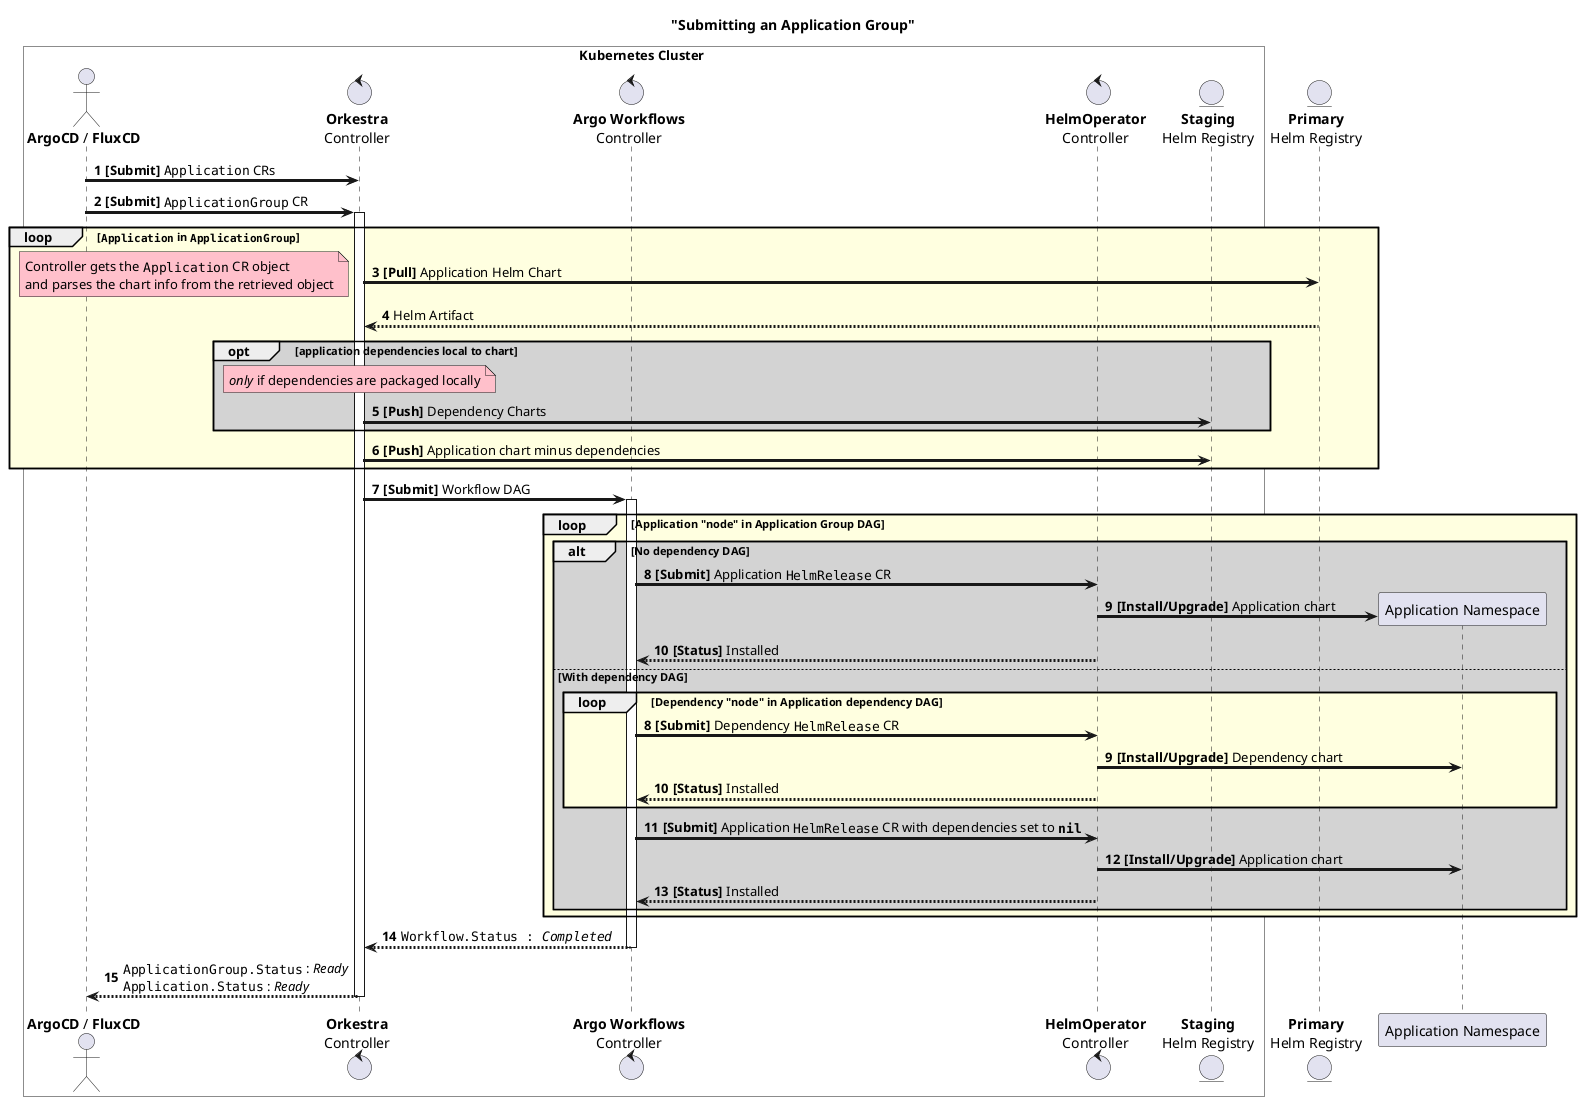 @startuml

title ""Submitting an Application Group""

' skinparams
skinparam sequenceArrowThickness 3

' options
autonumber

' define all participants
box Kubernetes Cluster #white
actor admin as "**ArgoCD** / **FluxCD**"
control orkestra as "**Orkestra**\nController"
control argo as "**Argo Workflows**\nController"
control helmop as "**HelmOperator**\nController"
entity harbor as "**Staging**\nHelm Registry"
end box

entity helm as "**Primary**\nHelm Registry"

admin -> orkestra: **[Submit]** ""Application"" CRs
admin -> orkestra: **[Submit]** ""ApplicationGroup"" CR

activate orkestra

loop #lightyellow ""Application"" in ""ApplicationGroup""
    orkestra -> helm: **[Pull]** Application Helm Chart
    note left #pink
        Controller gets the ""Application"" CR object
        and parses the chart info from the retrieved object
    end note
    helm --> orkestra: Helm Artifact
    opt #lightgrey application dependencies local to chart
        note over orkestra #pink
            //only// if dependencies are packaged locally
        end note
        orkestra -> harbor: **[Push]** Dependency Charts
    end
    orkestra -> harbor: **[Push]** Application chart minus dependencies
end

orkestra -> argo: **[Submit]** Workflow DAG
activate argo
    'Each Application node in ApplicationGroup DAG
    loop #lightyellow Application "node" in Application Group DAG
        alt #lightgrey No dependency DAG
            autonumber 8
            argo -> helmop:**[Submit]** Application ""HelmRelease"" CR
            helmop -> "Application Namespace" **: **[Install/Upgrade]** Application chart
            helmop --> argo:**[Status]** Installed
        else With dependency DAG
            autonumber 8
            'Each dependency in Application dependency DAG
            loop #lightyellow Dependency "node" in Application dependency DAG
                argo -> helmop:**[Submit]** Dependency ""HelmRelease"" CR
                helmop -> "Application Namespace": **[Install/Upgrade]** Dependency chart
                helmop --> argo:**[Status]** Installed
            end loop
            argo -> helmop:**[Submit] **Application ""HelmRelease"" CR with dependencies set to ""**nil**""
            helmop -> "Application Namespace": **[Install/Upgrade]** Application chart
            helmop --> argo:**[Status]** Installed
        end
    end loop
return ""Workflow.Status : //Completed// ""
return ""ApplicationGroup.Status"" : //Ready//\n""Application.Status"" : //Ready//

@enduml